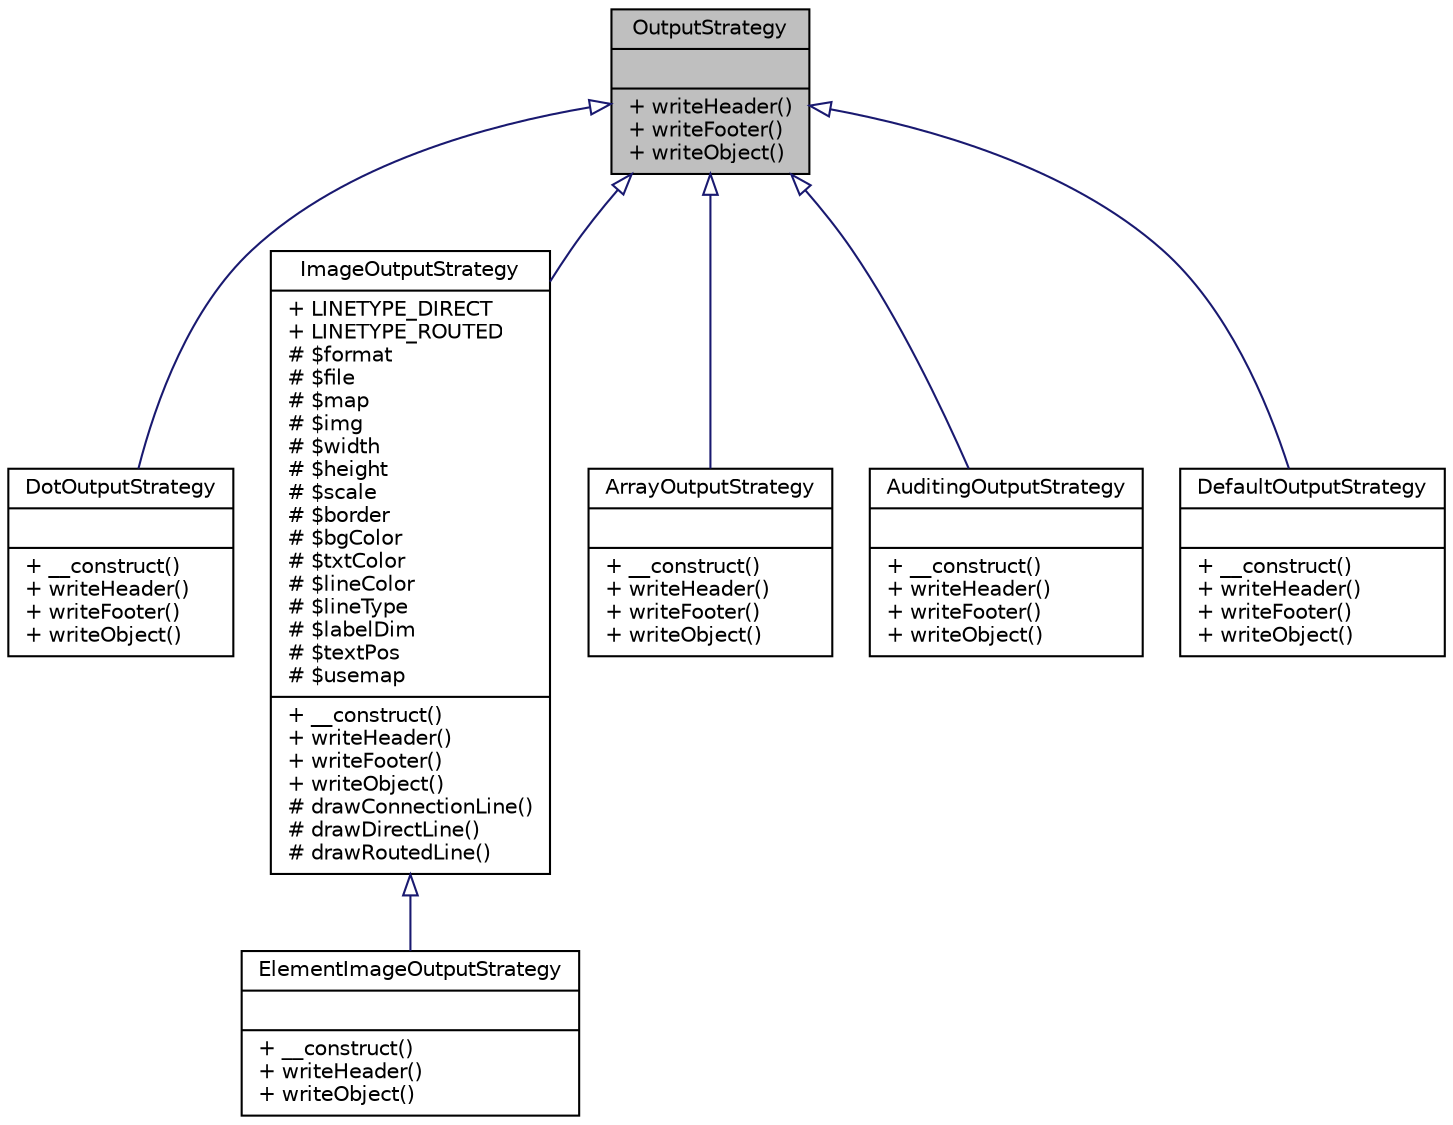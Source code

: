 digraph "OutputStrategy"
{
  edge [fontname="Helvetica",fontsize="10",labelfontname="Helvetica",labelfontsize="10"];
  node [fontname="Helvetica",fontsize="10",shape=record];
  Node0 [label="{OutputStrategy\n||+ writeHeader()\l+ writeFooter()\l+ writeObject()\l}",height=0.2,width=0.4,color="black", fillcolor="grey75", style="filled", fontcolor="black"];
  Node0 -> Node1 [dir="back",color="midnightblue",fontsize="10",style="solid",arrowtail="onormal",fontname="Helvetica"];
  Node1 [label="{DotOutputStrategy\n||+ __construct()\l+ writeHeader()\l+ writeFooter()\l+ writeObject()\l}",height=0.2,width=0.4,color="black", fillcolor="white", style="filled",URL="$classwcmf_1_1lib_1_1model_1_1output_1_1_dot_output_strategy.html",tooltip="DotOutputStrategy outputs an object&#39;s content in a dot file. "];
  Node0 -> Node2 [dir="back",color="midnightblue",fontsize="10",style="solid",arrowtail="onormal",fontname="Helvetica"];
  Node2 [label="{ImageOutputStrategy\n|+ LINETYPE_DIRECT\l+ LINETYPE_ROUTED\l# $format\l# $file\l# $map\l# $img\l# $width\l# $height\l# $scale\l# $border\l# $bgColor\l# $txtColor\l# $lineColor\l# $lineType\l# $labelDim\l# $textPos\l# $usemap\l|+ __construct()\l+ writeHeader()\l+ writeFooter()\l+ writeObject()\l# drawConnectionLine()\l# drawDirectLine()\l# drawRoutedLine()\l}",height=0.2,width=0.4,color="black", fillcolor="white", style="filled",URL="$classwcmf_1_1lib_1_1model_1_1output_1_1_image_output_strategy.html",tooltip="ImageOutputStrategy outputs a tree of objects into an image file. "];
  Node2 -> Node3 [dir="back",color="midnightblue",fontsize="10",style="solid",arrowtail="onormal",fontname="Helvetica"];
  Node3 [label="{ElementImageOutputStrategy\n||+ __construct()\l+ writeHeader()\l+ writeObject()\l}",height=0.2,width=0.4,color="black", fillcolor="white", style="filled",URL="$classwcmf_1_1lib_1_1model_1_1output_1_1_element_image_output_strategy.html",tooltip="ElementImageOutputStrategy outputs a tree of objects into an image file. "];
  Node0 -> Node4 [dir="back",color="midnightblue",fontsize="10",style="solid",arrowtail="onormal",fontname="Helvetica"];
  Node4 [label="{ArrayOutputStrategy\n||+ __construct()\l+ writeHeader()\l+ writeFooter()\l+ writeObject()\l}",height=0.2,width=0.4,color="black", fillcolor="white", style="filled",URL="$classwcmf_1_1lib_1_1persistence_1_1output_1_1impl_1_1_array_output_strategy.html",tooltip="ArrayOutputStrategy outputs an object&#39;s content into an array. "];
  Node0 -> Node5 [dir="back",color="midnightblue",fontsize="10",style="solid",arrowtail="onormal",fontname="Helvetica"];
  Node5 [label="{AuditingOutputStrategy\n||+ __construct()\l+ writeHeader()\l+ writeFooter()\l+ writeObject()\l}",height=0.2,width=0.4,color="black", fillcolor="white", style="filled",URL="$classwcmf_1_1lib_1_1persistence_1_1output_1_1impl_1_1_auditing_output_strategy.html",tooltip="AuditingOutputStrategy outputs object changes to the logger category AuditingOutputStrategy, loglevel info. "];
  Node0 -> Node6 [dir="back",color="midnightblue",fontsize="10",style="solid",arrowtail="onormal",fontname="Helvetica"];
  Node6 [label="{DefaultOutputStrategy\n||+ __construct()\l+ writeHeader()\l+ writeFooter()\l+ writeObject()\l}",height=0.2,width=0.4,color="black", fillcolor="white", style="filled",URL="$classwcmf_1_1lib_1_1persistence_1_1output_1_1impl_1_1_default_output_strategy.html",tooltip="DefaultOutputStrategy outputs an object&#39;s content to the Log category DefaultOutputStrategy. "];
}
